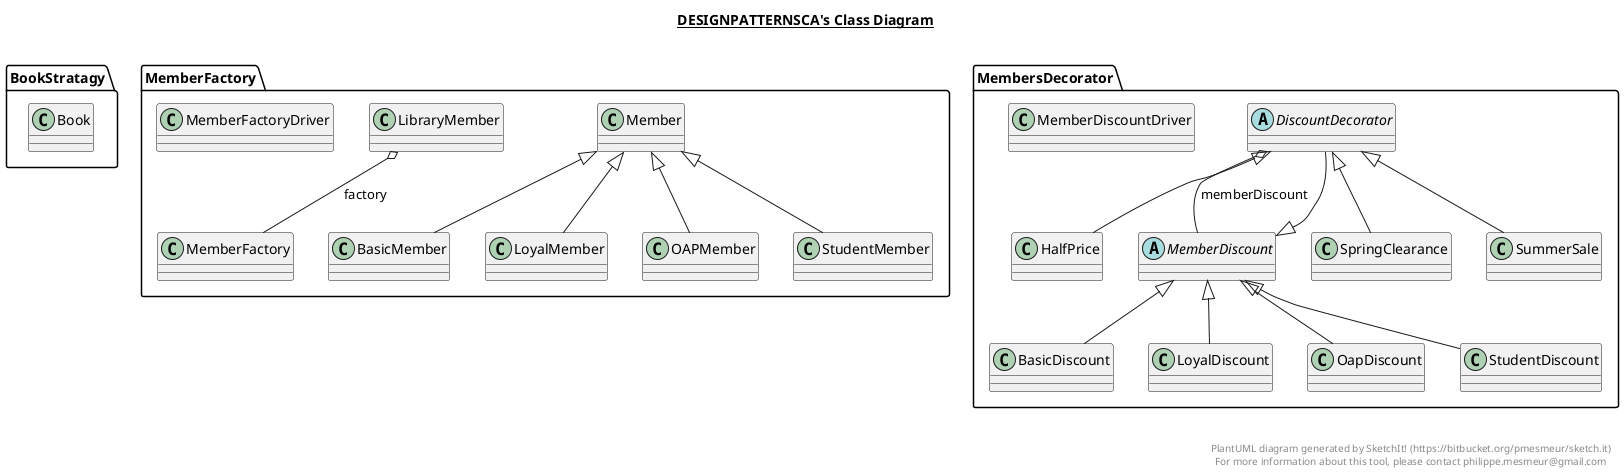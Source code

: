 @startuml

title __DESIGNPATTERNSCA's Class Diagram__\n

  namespace BookStratagy {
    class BookStratagy.Book {
    }
  }
  

  namespace MemberFactory {
    class MemberFactory.BasicMember {
    }
  }
  

  namespace MemberFactory {
    class MemberFactory.LibraryMember {
    }
  }
  

  namespace MemberFactory {
    class MemberFactory.LoyalMember {
    }
  }
  

  namespace MemberFactory {
    class MemberFactory.Member {
    }
  }
  

  namespace MemberFactory {
    class MemberFactory.MemberFactory {
    }
  }
  

  namespace MemberFactory {
    class MemberFactory.MemberFactoryDriver {
    }
  }
  

  namespace MemberFactory {
    class MemberFactory.OAPMember {
    }
  }
  

  namespace MemberFactory {
    class MemberFactory.StudentMember {
    }
  }
  

  namespace MembersDecorator {
    class MembersDecorator.BasicDiscount {
    }
  }
  

  namespace MembersDecorator {
    abstract class MembersDecorator.DiscountDecorator {
    }
  }
  

  namespace MembersDecorator {
    class MembersDecorator.HalfPrice {
    }
  }
  

  namespace MembersDecorator {
    class MembersDecorator.LoyalDiscount {
    }
  }
  

  namespace MembersDecorator {
    abstract class MembersDecorator.MemberDiscount {
    }
  }
  

  namespace MembersDecorator {
    class MembersDecorator.MemberDiscountDriver {
    }
  }
  

  namespace MembersDecorator {
    class MembersDecorator.OapDiscount {
    }
  }
  

  namespace MembersDecorator {
    class MembersDecorator.SpringClearance {
    }
  }
  

  namespace MembersDecorator {
    class MembersDecorator.StudentDiscount {
    }
  }
  

  namespace MembersDecorator {
    class MembersDecorator.SummerSale {
    }
  }
  

  MemberFactory.BasicMember -up-|> MemberFactory.Member
  MemberFactory.LibraryMember o-- MemberFactory.MemberFactory : factory
  MemberFactory.LoyalMember -up-|> MemberFactory.Member
  MemberFactory.OAPMember -up-|> MemberFactory.Member
  MemberFactory.StudentMember -up-|> MemberFactory.Member
  MembersDecorator.BasicDiscount -up-|> MembersDecorator.MemberDiscount
  MembersDecorator.DiscountDecorator -up-|> MembersDecorator.MemberDiscount
  MembersDecorator.DiscountDecorator o-- MembersDecorator.MemberDiscount : memberDiscount
  MembersDecorator.HalfPrice -up-|> MembersDecorator.DiscountDecorator
  MembersDecorator.LoyalDiscount -up-|> MembersDecorator.MemberDiscount
  MembersDecorator.OapDiscount -up-|> MembersDecorator.MemberDiscount
  MembersDecorator.SpringClearance -up-|> MembersDecorator.DiscountDecorator
  MembersDecorator.StudentDiscount -up-|> MembersDecorator.MemberDiscount
  MembersDecorator.SummerSale -up-|> MembersDecorator.DiscountDecorator


right footer


PlantUML diagram generated by SketchIt! (https://bitbucket.org/pmesmeur/sketch.it)
For more information about this tool, please contact philippe.mesmeur@gmail.com
endfooter

@enduml
